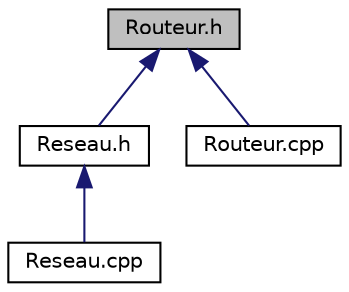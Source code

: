 digraph "Routeur.h"
{
 // LATEX_PDF_SIZE
  edge [fontname="Helvetica",fontsize="10",labelfontname="Helvetica",labelfontsize="10"];
  node [fontname="Helvetica",fontsize="10",shape=record];
  Node1 [label="Routeur.h",height=0.2,width=0.4,color="black", fillcolor="grey75", style="filled", fontcolor="black",tooltip="Déclaration de l'interface pour un routeur."];
  Node1 -> Node2 [dir="back",color="midnightblue",fontsize="10",style="solid",fontname="Helvetica"];
  Node2 [label="Reseau.h",height=0.2,width=0.4,color="black", fillcolor="white", style="filled",URL="$_reseau_8h.html",tooltip="D�finition de l'interface pour un reseau informatique."];
  Node2 -> Node3 [dir="back",color="midnightblue",fontsize="10",style="solid",fontname="Helvetica"];
  Node3 [label="Reseau.cpp",height=0.2,width=0.4,color="black", fillcolor="white", style="filled",URL="$_reseau_8cpp.html",tooltip="Définition de l'interface pour un reseau informatique."];
  Node1 -> Node4 [dir="back",color="midnightblue",fontsize="10",style="solid",fontname="Helvetica"];
  Node4 [label="Routeur.cpp",height=0.2,width=0.4,color="black", fillcolor="white", style="filled",URL="$_routeur_8cpp.html",tooltip=" "];
}
